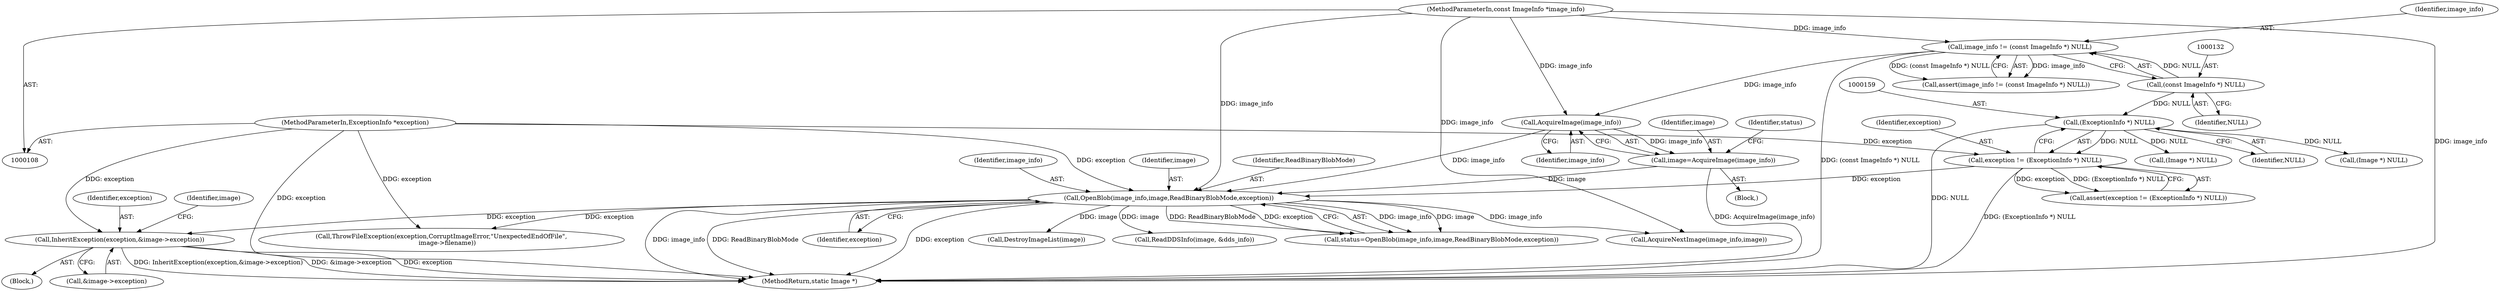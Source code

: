 digraph "0_ImageMagick_504ada82b6fa38a30c846c1c29116af7290decb2@pointer" {
"1000535" [label="(Call,InheritException(exception,&image->exception))"];
"1000173" [label="(Call,OpenBlob(image_info,image,ReadBinaryBlobMode,exception))"];
"1000169" [label="(Call,AcquireImage(image_info))"];
"1000129" [label="(Call,image_info != (const ImageInfo *) NULL)"];
"1000109" [label="(MethodParameterIn,const ImageInfo *image_info)"];
"1000131" [label="(Call,(const ImageInfo *) NULL)"];
"1000167" [label="(Call,image=AcquireImage(image_info))"];
"1000156" [label="(Call,exception != (ExceptionInfo *) NULL)"];
"1000110" [label="(MethodParameterIn,ExceptionInfo *exception)"];
"1000158" [label="(Call,(ExceptionInfo *) NULL)"];
"1000175" [label="(Identifier,image)"];
"1000157" [label="(Identifier,exception)"];
"1000534" [label="(Block,)"];
"1000457" [label="(Call,(Image *) NULL)"];
"1000110" [label="(MethodParameterIn,ExceptionInfo *exception)"];
"1000537" [label="(Call,&image->exception)"];
"1000156" [label="(Call,exception != (ExceptionInfo *) NULL)"];
"1000168" [label="(Identifier,image)"];
"1000173" [label="(Call,OpenBlob(image_info,image,ReadBinaryBlobMode,exception))"];
"1000155" [label="(Call,assert(exception != (ExceptionInfo *) NULL))"];
"1000170" [label="(Identifier,image_info)"];
"1000129" [label="(Call,image_info != (const ImageInfo *) NULL)"];
"1000176" [label="(Identifier,ReadBinaryBlobMode)"];
"1000177" [label="(Identifier,exception)"];
"1000111" [label="(Block,)"];
"1000174" [label="(Identifier,image_info)"];
"1000169" [label="(Call,AcquireImage(image_info))"];
"1000160" [label="(Identifier,NULL)"];
"1000185" [label="(Call,DestroyImageList(image))"];
"1000131" [label="(Call,(const ImageInfo *) NULL)"];
"1000133" [label="(Identifier,NULL)"];
"1000193" [label="(Call,ReadDDSInfo(image, &dds_info))"];
"1000450" [label="(Call,AcquireNextImage(image_info,image))"];
"1000128" [label="(Call,assert(image_info != (const ImageInfo *) NULL))"];
"1000582" [label="(MethodReturn,static Image *)"];
"1000158" [label="(Call,(ExceptionInfo *) NULL)"];
"1000167" [label="(Call,image=AcquireImage(image_info))"];
"1000535" [label="(Call,InheritException(exception,&image->exception))"];
"1000171" [label="(Call,status=OpenBlob(image_info,image,ReadBinaryBlobMode,exception))"];
"1000536" [label="(Identifier,exception)"];
"1000543" [label="(Identifier,image)"];
"1000130" [label="(Identifier,image_info)"];
"1000188" [label="(Call,(Image *) NULL)"];
"1000568" [label="(Call,ThrowFileException(exception,CorruptImageError,\"UnexpectedEndOfFile\",\n      image->filename))"];
"1000109" [label="(MethodParameterIn,const ImageInfo *image_info)"];
"1000172" [label="(Identifier,status)"];
"1000535" -> "1000534"  [label="AST: "];
"1000535" -> "1000537"  [label="CFG: "];
"1000536" -> "1000535"  [label="AST: "];
"1000537" -> "1000535"  [label="AST: "];
"1000543" -> "1000535"  [label="CFG: "];
"1000535" -> "1000582"  [label="DDG: exception"];
"1000535" -> "1000582"  [label="DDG: InheritException(exception,&image->exception)"];
"1000535" -> "1000582"  [label="DDG: &image->exception"];
"1000173" -> "1000535"  [label="DDG: exception"];
"1000110" -> "1000535"  [label="DDG: exception"];
"1000173" -> "1000171"  [label="AST: "];
"1000173" -> "1000177"  [label="CFG: "];
"1000174" -> "1000173"  [label="AST: "];
"1000175" -> "1000173"  [label="AST: "];
"1000176" -> "1000173"  [label="AST: "];
"1000177" -> "1000173"  [label="AST: "];
"1000171" -> "1000173"  [label="CFG: "];
"1000173" -> "1000582"  [label="DDG: ReadBinaryBlobMode"];
"1000173" -> "1000582"  [label="DDG: exception"];
"1000173" -> "1000582"  [label="DDG: image_info"];
"1000173" -> "1000171"  [label="DDG: image_info"];
"1000173" -> "1000171"  [label="DDG: image"];
"1000173" -> "1000171"  [label="DDG: ReadBinaryBlobMode"];
"1000173" -> "1000171"  [label="DDG: exception"];
"1000169" -> "1000173"  [label="DDG: image_info"];
"1000109" -> "1000173"  [label="DDG: image_info"];
"1000167" -> "1000173"  [label="DDG: image"];
"1000156" -> "1000173"  [label="DDG: exception"];
"1000110" -> "1000173"  [label="DDG: exception"];
"1000173" -> "1000185"  [label="DDG: image"];
"1000173" -> "1000193"  [label="DDG: image"];
"1000173" -> "1000450"  [label="DDG: image_info"];
"1000173" -> "1000568"  [label="DDG: exception"];
"1000169" -> "1000167"  [label="AST: "];
"1000169" -> "1000170"  [label="CFG: "];
"1000170" -> "1000169"  [label="AST: "];
"1000167" -> "1000169"  [label="CFG: "];
"1000169" -> "1000167"  [label="DDG: image_info"];
"1000129" -> "1000169"  [label="DDG: image_info"];
"1000109" -> "1000169"  [label="DDG: image_info"];
"1000129" -> "1000128"  [label="AST: "];
"1000129" -> "1000131"  [label="CFG: "];
"1000130" -> "1000129"  [label="AST: "];
"1000131" -> "1000129"  [label="AST: "];
"1000128" -> "1000129"  [label="CFG: "];
"1000129" -> "1000582"  [label="DDG: (const ImageInfo *) NULL"];
"1000129" -> "1000128"  [label="DDG: image_info"];
"1000129" -> "1000128"  [label="DDG: (const ImageInfo *) NULL"];
"1000109" -> "1000129"  [label="DDG: image_info"];
"1000131" -> "1000129"  [label="DDG: NULL"];
"1000109" -> "1000108"  [label="AST: "];
"1000109" -> "1000582"  [label="DDG: image_info"];
"1000109" -> "1000450"  [label="DDG: image_info"];
"1000131" -> "1000133"  [label="CFG: "];
"1000132" -> "1000131"  [label="AST: "];
"1000133" -> "1000131"  [label="AST: "];
"1000131" -> "1000158"  [label="DDG: NULL"];
"1000167" -> "1000111"  [label="AST: "];
"1000168" -> "1000167"  [label="AST: "];
"1000172" -> "1000167"  [label="CFG: "];
"1000167" -> "1000582"  [label="DDG: AcquireImage(image_info)"];
"1000156" -> "1000155"  [label="AST: "];
"1000156" -> "1000158"  [label="CFG: "];
"1000157" -> "1000156"  [label="AST: "];
"1000158" -> "1000156"  [label="AST: "];
"1000155" -> "1000156"  [label="CFG: "];
"1000156" -> "1000582"  [label="DDG: (ExceptionInfo *) NULL"];
"1000156" -> "1000155"  [label="DDG: exception"];
"1000156" -> "1000155"  [label="DDG: (ExceptionInfo *) NULL"];
"1000110" -> "1000156"  [label="DDG: exception"];
"1000158" -> "1000156"  [label="DDG: NULL"];
"1000110" -> "1000108"  [label="AST: "];
"1000110" -> "1000582"  [label="DDG: exception"];
"1000110" -> "1000568"  [label="DDG: exception"];
"1000158" -> "1000160"  [label="CFG: "];
"1000159" -> "1000158"  [label="AST: "];
"1000160" -> "1000158"  [label="AST: "];
"1000158" -> "1000582"  [label="DDG: NULL"];
"1000158" -> "1000188"  [label="DDG: NULL"];
"1000158" -> "1000457"  [label="DDG: NULL"];
}
